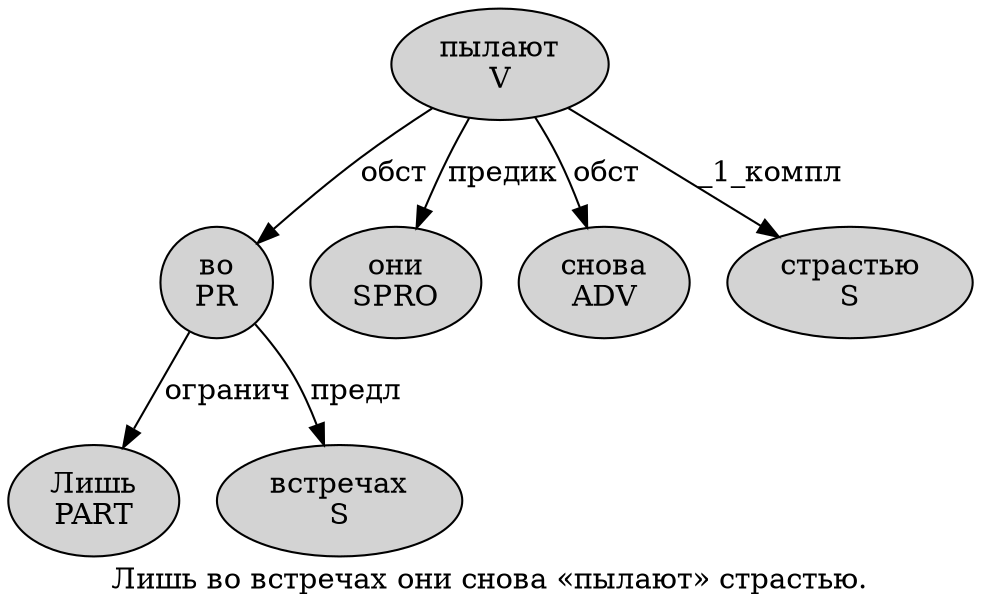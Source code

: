 digraph SENTENCE_3041 {
	graph [label="Лишь во встречах они снова «пылают» страстью."]
	node [style=filled]
		0 [label="Лишь
PART" color="" fillcolor=lightgray penwidth=1 shape=ellipse]
		1 [label="во
PR" color="" fillcolor=lightgray penwidth=1 shape=ellipse]
		2 [label="встречах
S" color="" fillcolor=lightgray penwidth=1 shape=ellipse]
		3 [label="они
SPRO" color="" fillcolor=lightgray penwidth=1 shape=ellipse]
		4 [label="снова
ADV" color="" fillcolor=lightgray penwidth=1 shape=ellipse]
		6 [label="пылают
V" color="" fillcolor=lightgray penwidth=1 shape=ellipse]
		8 [label="страстью
S" color="" fillcolor=lightgray penwidth=1 shape=ellipse]
			6 -> 1 [label="обст"]
			6 -> 3 [label="предик"]
			6 -> 4 [label="обст"]
			6 -> 8 [label="_1_компл"]
			1 -> 0 [label="огранич"]
			1 -> 2 [label="предл"]
}